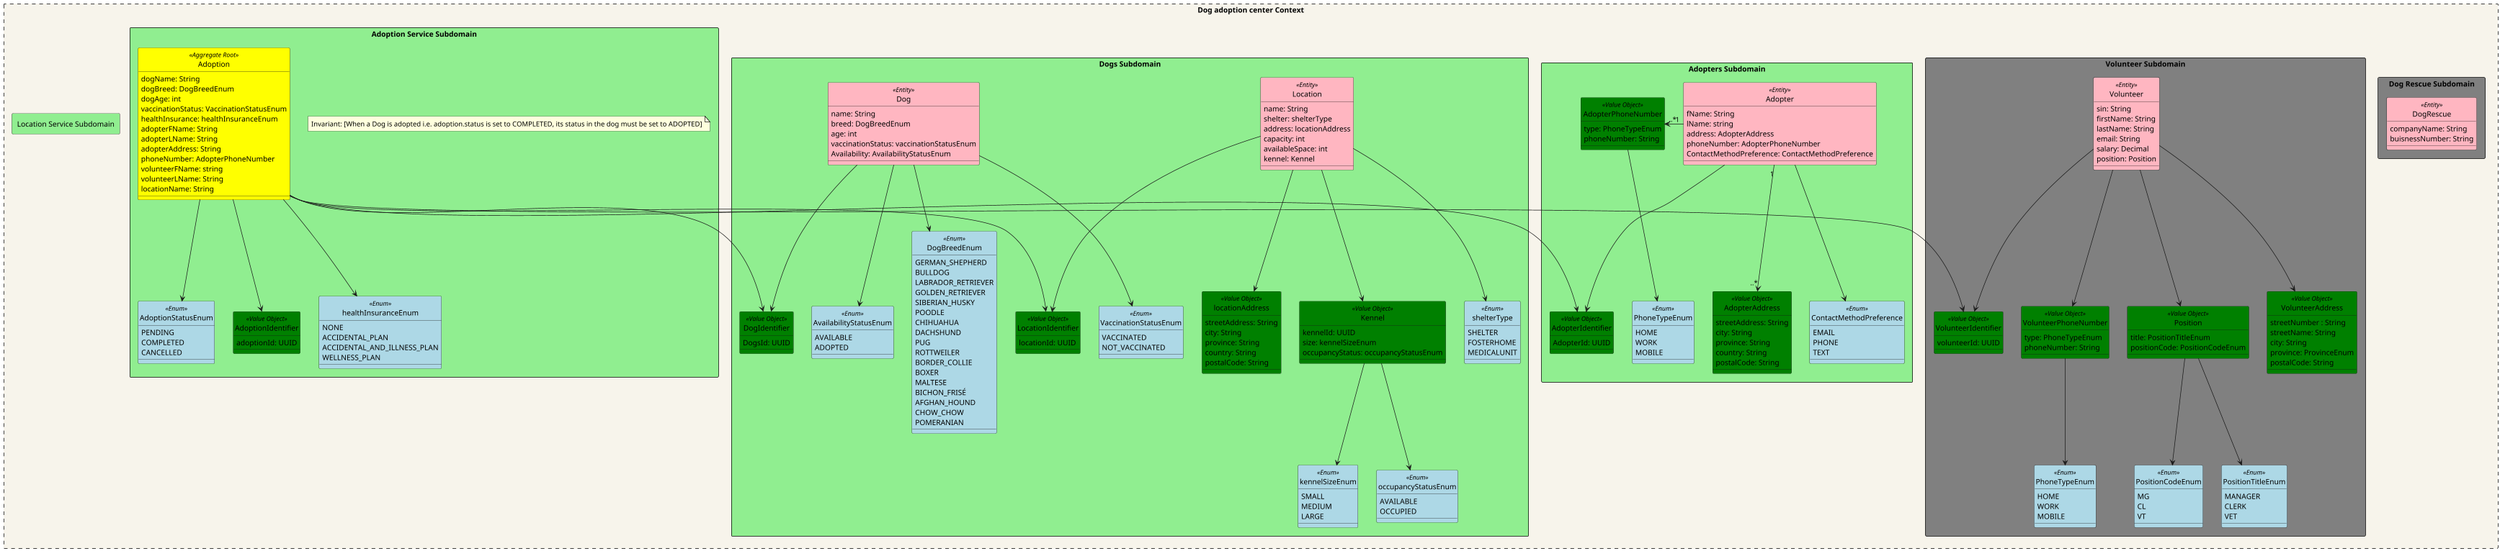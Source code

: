     @startuml
hide circle
top to bottom direction
scale 0.2
!define ENTITY(entityName) class entityName << Entity >>
!define ENUM(enumName) class enumName << Enum >>
!define AGGREGATE(aggregateName) class aggregateName << Aggregate >>
!define AGGREGATE_ROOT(aggregateRootName) class aggregateRootName << Aggregate Root >>
!define AGGREGATE_ROOT_ENTITY(aggregateRootEntityName) class aggregateRootEntityName << Aggregate Root >> << Entity >>
!define VALUE_OBJECT(valueObjectName) class valueObjectName << Value Object >>
!pragma useVerticalIf on
skinparam dpi 350
skinparam packageStyle rectangle

skinparam rectangle {
    BackgroundColor #f7f4eb
    BorderColor Black
}

rectangle "Dog adoption center Context" as DogAdoptionCenter #line.dashed {
    Package "Dogs Subdomain" as Dogs <<Rectangle>> #LightGreen {
    ENTITY(Location) #lightpink {
                name: String
                shelter: shelterType
                address: locationAddress
                capacity: int
                availableSpace: int
                kennel: Kennel
            }

            VALUE_OBJECT(locationAddress) #green {
                streetAddress: String
                city: String
                province: String
                country: String
                postalCode: String
            }

            VALUE_OBJECT(Kennel) #green {
                kennelId: UUID
                size: kennelSizeEnum
                occupancyStatus: occupancyStatusEnum
            }

            ENUM(kennelSizeEnum) #lightblue {
                SMALL
                MEDIUM
                LARGE
            }

            ENUM(occupancyStatusEnum) #lightblue {
                AVAILABLE
                OCCUPIED
            }

            VALUE_OBJECT(LocationIdentifier) #green {
                locationId: UUID
            }

            ENUM(shelterType) #lightblue{
                SHELTER
                FOSTERHOME
                MEDICALUNIT
            }


            Location --> LocationIdentifier
            Location --> shelterType
            Location --> Kennel
            Location --> locationAddress
            Kennel --> occupancyStatusEnum
            Kennel --> kennelSizeEnum
        ENTITY(Dog) #lightPink {
           name: String
           breed: DogBreedEnum
           age: int
           vaccinationStatus: vaccinationStatusEnum
           Availability: AvailabilityStatusEnum
        }

        VALUE_OBJECT(DogIdentifier) #green {
            DogsId: UUID
        }

        ENUM(AvailabilityStatusEnum) #lightblue{
        AVAILABLE
        ADOPTED
        }


        ENUM(DogBreedEnum) #lightblue {
            GERMAN_SHEPHERD
            BULLDOG
            LABRADOR_RETRIEVER
            GOLDEN_RETRIEVER
            SIBERIAN_HUSKY
            POODLE
            CHIHUAHUA
            DACHSHUND
            PUG
            ROTTWEILER
            BORDER_COLLIE
            BOXER
            MALTESE
            BICHON_FRISÉ
            AFGHAN_HOUND
            CHOW_CHOW
            POMERANIAN
        }

        ENUM(VaccinationStatusEnum) #lightblue {
            VACCINATED
            NOT_VACCINATED
        }


        Dog --> DogIdentifier
        Dog --> DogBreedEnum
        Dog --> VaccinationStatusEnum
        Dog --> AvailabilityStatusEnum
    }
    Package "Adopters Subdomain" as Adopters <<Rectangle>> #LightGreen {
        ENTITY(Adopter) #lightPink{
        fName: String
        lName: string
        address: AdopterAddress
        phoneNumber: AdopterPhoneNumber
        ContactMethodPreference: ContactMethodPreference
        }

        VALUE_OBJECT(AdopterIdentifier) #green {
        AdopterId: UUID
        }

        VALUE_OBJECT(AdopterPhoneNumber) #green{
            type: PhoneTypeEnum
            phoneNumber: String
        }

        ENUM(PhoneTypeEnum) #lightblue {
            HOME
            WORK
            MOBILE
        }

        VALUE_OBJECT(AdopterAddress) #green {
            streetAddress: String
            city: String
            province: String
            country: String
            postalCode: String
        }

        ENUM(ContactMethodPreference) #lightblue {
            EMAIL
            PHONE
            TEXT
        }

        Adopter --> AdopterIdentifier
        Adopter "1" -L-> "..*" AdopterPhoneNumber
        Adopter "1" --> "..*" AdopterAddress
        Adopter --> ContactMethodPreference

        AdopterPhoneNumber --> PhoneTypeEnum
    }





    Package "Dog Rescue Subdomain" as DogRescueSubdomain <<Rectangle>> #grey {

        ENTITY(DogRescue) #lightpink{
            companyName: String
            buisnessNumber: String


        }
    }

    Package "Location Service Subdomain" as LocationService <<Rectangle>> #LightGreen {
'        ENTITY(Location) #lightpink {
'            name: String
'            shelter: shelterType
'            address: locationAddress
'            capacity: int
'            availableSpace: int
'            kennel: Kennel
'        }
'
'        VALUE_OBJECT(locationAddress) #green {
'            streetAddress: String
'            city: String
'            province: String
'            country: String
'            postalCode: String
'        }
'
'        VALUE_OBJECT(Kennel) #green {
'            kennelId: UUID
'            size: kennelSizeEnum
'            occupancyStatus: occupancyStatusEnum
'        }
'
'        ENUM(kennelSizeEnum) #lightblue {
'            SMALL
'            MEDIUM
'            LARGE
'        }
'
'        ENUM(occupancyStatusEnum) #lightblue {
'            AVAILABLE
'            OCCUPIED
'        }
'
'        VALUE_OBJECT(LocationIdentifier) #green {
'            locationId: UUID
'        }
'
'        ENUM(shelterType) #lightblue{
'            SHELTER
'            FOSTERHOME
'            MEDICALUNIT
'        }
'
'
'        Location --> LocationIdentifier
'        Location --> shelterType
'        Location --> Kennel
'        Location --> locationAddress
'        Kennel --> occupancyStatusEnum
'        Kennel --> kennelSizeEnum
    }
        Package "Volunteer Subdomain" as Volunteer <<Rectangle>> #grey {
            ENTITY(Volunteer) #lightpink {
                        sin: String
                        firstName: String
                        lastName: String
                        email: String
                        salary: Decimal
                        position: Position
                  }

                  VALUE_OBJECT(VolunteerIdentifier) #green{
                        volunteerId: UUID
                  }

                  VALUE_OBJECT(VolunteerAddress) #green{
                     streetNumber : String
                     streetName: String
                     city: String
                     province: ProvinceEnum
                     postalCode: String
                     }

                    VALUE_OBJECT(VolunteerPhoneNumber) #green{
                        type: PhoneTypeEnum
                        phoneNumber: String
                    }

                    ENUM(PhoneTypeEnum) #lightblue {
                        HOME
                        WORK
                        MOBILE
                    }
                    VALUE_OBJECT(Position) #green {
                        title: PositionTitleEnum
                        positionCode: PositionCodeEnum
                    }

                    ENUM(PositionTitleEnum) #lightblue {
                        MANAGER
                        CLERK
                        VET
                    }
                    ENUM(PositionCodeEnum) #lightblue {
                        MG
                        CL
                        VT
                    }

                    Volunteer --> VolunteerIdentifier
                    Volunteer --> VolunteerAddress
                    Volunteer --> VolunteerPhoneNumber
                    Volunteer --> Position

                    VolunteerPhoneNumber --> PhoneTypeEnum

                    Position --> PositionTitleEnum
                    Position --> PositionCodeEnum
        }
        Package "Adoption Service Subdomain" as AdoptionService <<Rectangle>> #LightGreen {

                note "Invariant: [When a Dog is adopted i.e. adoption.status is set to COMPLETED, its status in the dog must be set to ADOPTED]" as doginvariante1


            AGGREGATE_ROOT(Adoption) #yellow{
                dogName: String
                dogBreed: DogBreedEnum
                dogAge: int
                vaccinationStatus: VaccinationStatusEnum
                healthInsurance: healthInsuranceEnum
                adopterFName: String
                adopterLName: String
                adopterAddress: String
                phoneNumber: AdopterPhoneNumber
                volunteerFName: string
                volunteerLName: String
                locationName: String

            }

            VALUE_OBJECT(AdoptionIdentifier) #green {
                adoptionId: UUID
            }

            ENUM(healthInsuranceEnum) #lightblue {
                NONE
                ACCIDENTAL_PLAN
                ACCIDENTAL_AND_ILLNESS_PLAN
                WELLNESS_PLAN
            }

            ENUM(AdoptionStatusEnum) #lightblue {
               PENDING
               COMPLETED
               CANCELLED
            }

            Adoption --> AdoptionIdentifier
            Adoption --> healthInsuranceEnum
            Adoption --> AdoptionStatusEnum
            Adoption --> DogIdentifier
            Adoption --> AdopterIdentifier
            Adoption --> VolunteerIdentifier
            Adoption --> LocationIdentifier
        }


}


@enduml

I want to have a dog adoption domain where a person can adopt them for free.
I'll need a volunteer to run the place(because its not a buiness)
and ill need a person who will adopt a dog.
Then I will need an aggregate root where all information comes together.
So I decide ill make an adoption paper where it holds all the information about all parties involved in the adoption.